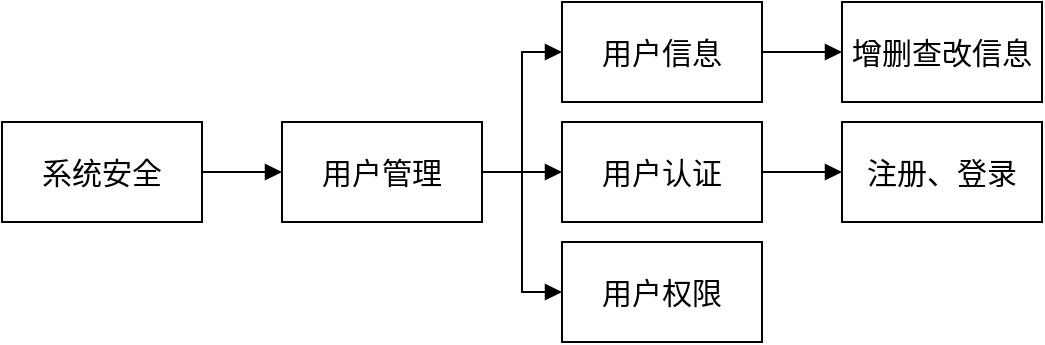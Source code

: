 <mxfile version="24.8.4">
  <diagram name="第 1 页" id="jWbRn8kL4PXhj623EDyY">
    <mxGraphModel dx="794" dy="513" grid="1" gridSize="10" guides="1" tooltips="1" connect="1" arrows="1" fold="1" page="1" pageScale="1" pageWidth="1654" pageHeight="1169" math="0" shadow="0">
      <root>
        <mxCell id="0" />
        <mxCell id="1" parent="0" />
        <mxCell id="hAiebEWBo55PhnU47laI-3" value="" style="edgeStyle=orthogonalEdgeStyle;rounded=0;orthogonalLoop=1;jettySize=auto;html=1;endArrow=block;endFill=1;" edge="1" parent="1" source="hAiebEWBo55PhnU47laI-1" target="hAiebEWBo55PhnU47laI-2">
          <mxGeometry relative="1" as="geometry" />
        </mxCell>
        <mxCell id="hAiebEWBo55PhnU47laI-1" value="&lt;font style=&quot;font-size: 15px;&quot;&gt;系统安全&lt;/font&gt;" style="rounded=0;whiteSpace=wrap;html=1;" vertex="1" parent="1">
          <mxGeometry x="100" y="170" width="100" height="50" as="geometry" />
        </mxCell>
        <mxCell id="hAiebEWBo55PhnU47laI-5" value="" style="edgeStyle=orthogonalEdgeStyle;shape=connector;rounded=0;orthogonalLoop=1;jettySize=auto;html=1;strokeColor=default;align=center;verticalAlign=middle;fontFamily=Helvetica;fontSize=11;fontColor=default;labelBackgroundColor=default;endArrow=block;endFill=1;" edge="1" parent="1" source="hAiebEWBo55PhnU47laI-2" target="hAiebEWBo55PhnU47laI-4">
          <mxGeometry relative="1" as="geometry" />
        </mxCell>
        <mxCell id="hAiebEWBo55PhnU47laI-9" style="edgeStyle=orthogonalEdgeStyle;shape=connector;rounded=0;orthogonalLoop=1;jettySize=auto;html=1;entryX=0;entryY=0.5;entryDx=0;entryDy=0;strokeColor=default;align=center;verticalAlign=middle;fontFamily=Helvetica;fontSize=11;fontColor=default;labelBackgroundColor=default;endArrow=block;endFill=1;" edge="1" parent="1" source="hAiebEWBo55PhnU47laI-2" target="hAiebEWBo55PhnU47laI-8">
          <mxGeometry relative="1" as="geometry" />
        </mxCell>
        <mxCell id="hAiebEWBo55PhnU47laI-10" style="edgeStyle=orthogonalEdgeStyle;shape=connector;rounded=0;orthogonalLoop=1;jettySize=auto;html=1;entryX=0;entryY=0.5;entryDx=0;entryDy=0;strokeColor=default;align=center;verticalAlign=middle;fontFamily=Helvetica;fontSize=11;fontColor=default;labelBackgroundColor=default;endArrow=block;endFill=1;" edge="1" parent="1" source="hAiebEWBo55PhnU47laI-2" target="hAiebEWBo55PhnU47laI-7">
          <mxGeometry relative="1" as="geometry" />
        </mxCell>
        <mxCell id="hAiebEWBo55PhnU47laI-2" value="用户管理" style="rounded=0;whiteSpace=wrap;html=1;fontSize=15;" vertex="1" parent="1">
          <mxGeometry x="240" y="170" width="100" height="50" as="geometry" />
        </mxCell>
        <mxCell id="hAiebEWBo55PhnU47laI-17" style="edgeStyle=orthogonalEdgeStyle;shape=connector;rounded=0;orthogonalLoop=1;jettySize=auto;html=1;entryX=0;entryY=0.5;entryDx=0;entryDy=0;strokeColor=default;align=center;verticalAlign=middle;fontFamily=Helvetica;fontSize=11;fontColor=default;labelBackgroundColor=default;endArrow=block;endFill=1;" edge="1" parent="1" source="hAiebEWBo55PhnU47laI-4" target="hAiebEWBo55PhnU47laI-16">
          <mxGeometry relative="1" as="geometry" />
        </mxCell>
        <mxCell id="hAiebEWBo55PhnU47laI-4" value="用户认证" style="rounded=0;whiteSpace=wrap;html=1;fontSize=15;" vertex="1" parent="1">
          <mxGeometry x="380" y="170" width="100" height="50" as="geometry" />
        </mxCell>
        <mxCell id="hAiebEWBo55PhnU47laI-7" value="用户权限" style="rounded=0;whiteSpace=wrap;html=1;fontSize=15;" vertex="1" parent="1">
          <mxGeometry x="380" y="230" width="100" height="50" as="geometry" />
        </mxCell>
        <mxCell id="hAiebEWBo55PhnU47laI-12" value="" style="edgeStyle=orthogonalEdgeStyle;shape=connector;rounded=0;orthogonalLoop=1;jettySize=auto;html=1;strokeColor=default;align=center;verticalAlign=middle;fontFamily=Helvetica;fontSize=11;fontColor=default;labelBackgroundColor=default;endArrow=block;endFill=1;" edge="1" parent="1" source="hAiebEWBo55PhnU47laI-8" target="hAiebEWBo55PhnU47laI-11">
          <mxGeometry relative="1" as="geometry" />
        </mxCell>
        <mxCell id="hAiebEWBo55PhnU47laI-8" value="用户信息" style="rounded=0;whiteSpace=wrap;html=1;fontSize=15;" vertex="1" parent="1">
          <mxGeometry x="380" y="110" width="100" height="50" as="geometry" />
        </mxCell>
        <mxCell id="hAiebEWBo55PhnU47laI-11" value="增删查改信息" style="rounded=0;whiteSpace=wrap;html=1;fontSize=15;" vertex="1" parent="1">
          <mxGeometry x="520" y="110" width="100" height="50" as="geometry" />
        </mxCell>
        <mxCell id="hAiebEWBo55PhnU47laI-16" value="注册、登录" style="rounded=0;whiteSpace=wrap;html=1;fontSize=15;" vertex="1" parent="1">
          <mxGeometry x="520" y="170" width="100" height="50" as="geometry" />
        </mxCell>
      </root>
    </mxGraphModel>
  </diagram>
</mxfile>
